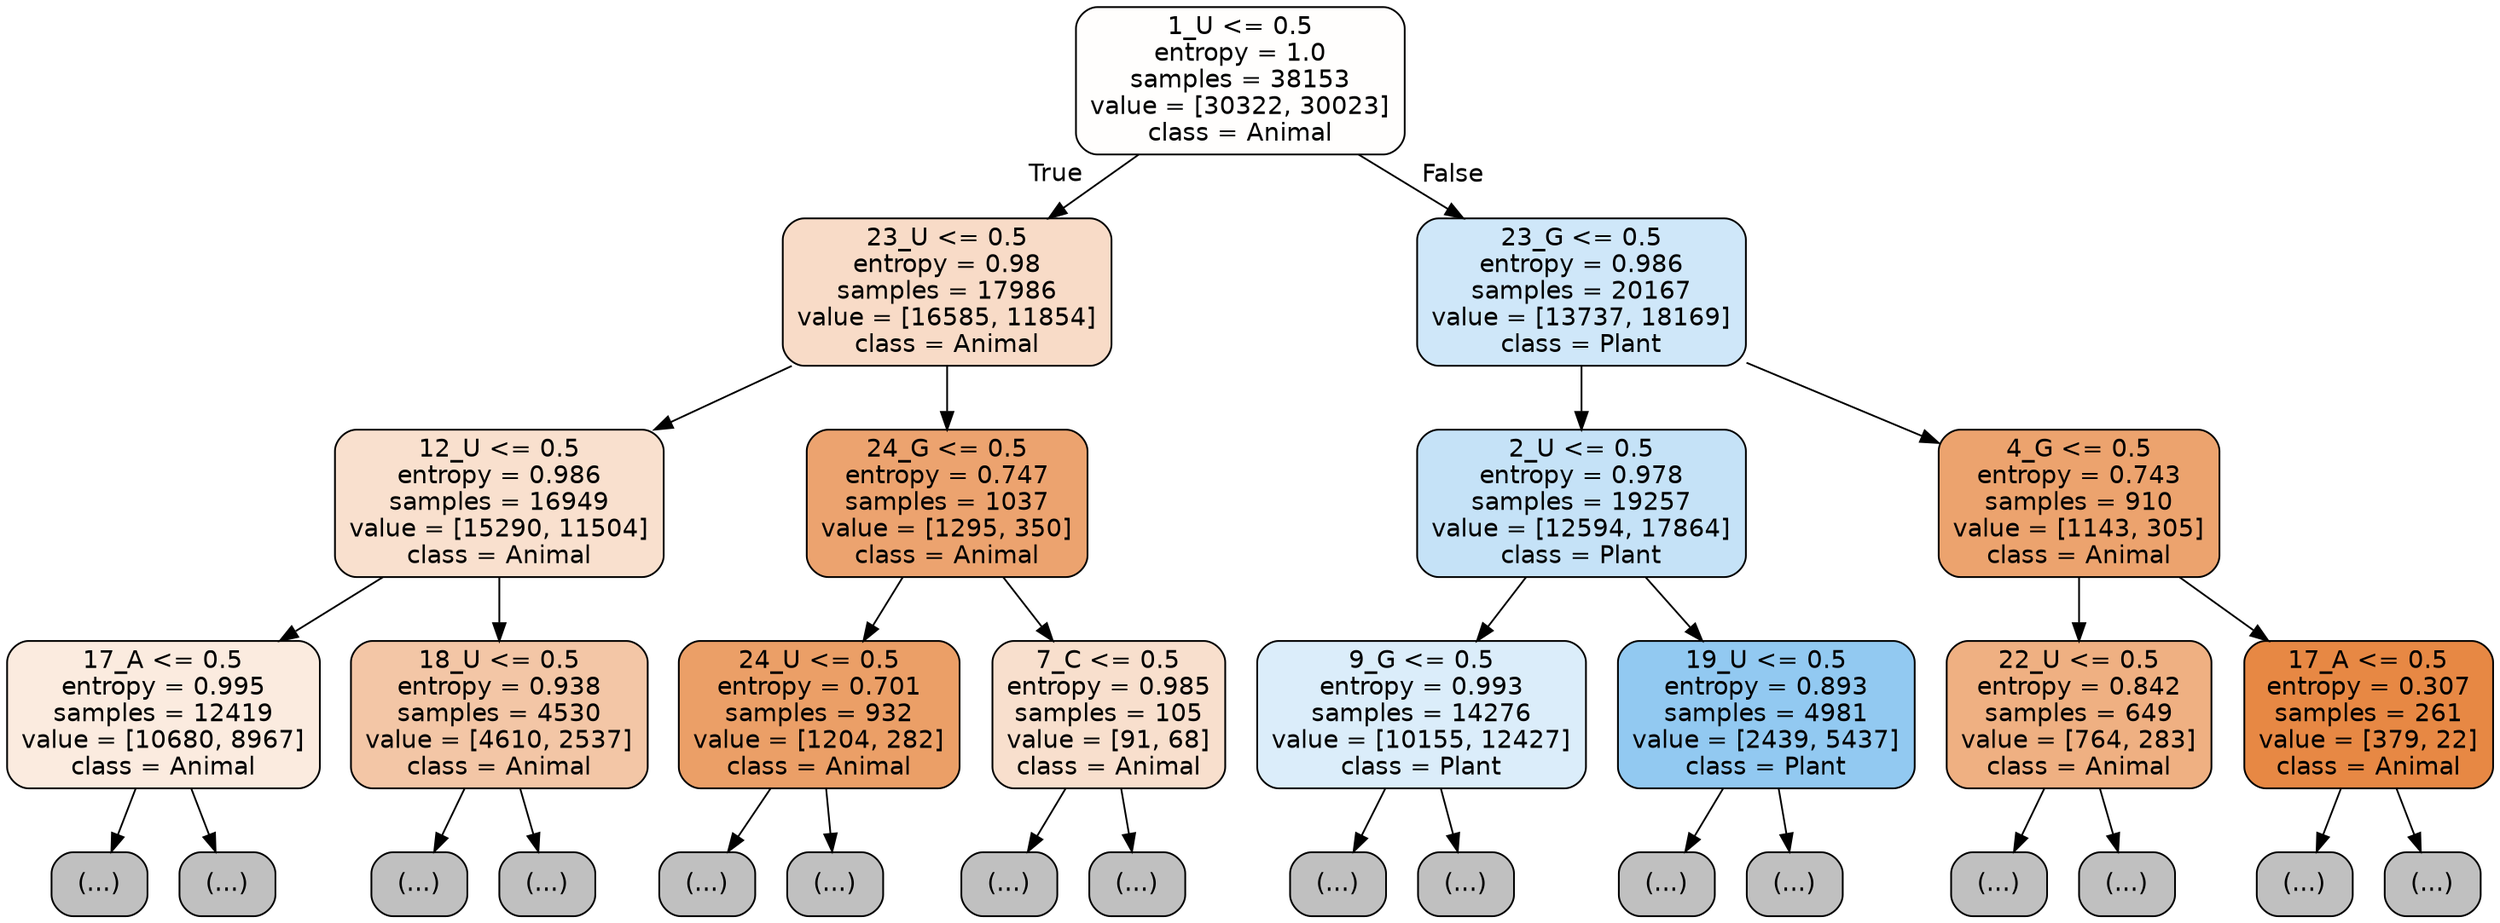 digraph Tree {
node [shape=box, style="filled, rounded", color="black", fontname="helvetica"] ;
edge [fontname="helvetica"] ;
0 [label="1_U <= 0.5\nentropy = 1.0\nsamples = 38153\nvalue = [30322, 30023]\nclass = Animal", fillcolor="#fffefd"] ;
1 [label="23_U <= 0.5\nentropy = 0.98\nsamples = 17986\nvalue = [16585, 11854]\nclass = Animal", fillcolor="#f8dbc7"] ;
0 -> 1 [labeldistance=2.5, labelangle=45, headlabel="True"] ;
2 [label="12_U <= 0.5\nentropy = 0.986\nsamples = 16949\nvalue = [15290, 11504]\nclass = Animal", fillcolor="#f9e0ce"] ;
1 -> 2 ;
3 [label="17_A <= 0.5\nentropy = 0.995\nsamples = 12419\nvalue = [10680, 8967]\nclass = Animal", fillcolor="#fbebdf"] ;
2 -> 3 ;
4 [label="(...)", fillcolor="#C0C0C0"] ;
3 -> 4 ;
5197 [label="(...)", fillcolor="#C0C0C0"] ;
3 -> 5197 ;
6714 [label="18_U <= 0.5\nentropy = 0.938\nsamples = 4530\nvalue = [4610, 2537]\nclass = Animal", fillcolor="#f3c6a6"] ;
2 -> 6714 ;
6715 [label="(...)", fillcolor="#C0C0C0"] ;
6714 -> 6715 ;
8582 [label="(...)", fillcolor="#C0C0C0"] ;
6714 -> 8582 ;
9285 [label="24_G <= 0.5\nentropy = 0.747\nsamples = 1037\nvalue = [1295, 350]\nclass = Animal", fillcolor="#eca36f"] ;
1 -> 9285 ;
9286 [label="24_U <= 0.5\nentropy = 0.701\nsamples = 932\nvalue = [1204, 282]\nclass = Animal", fillcolor="#eb9f67"] ;
9285 -> 9286 ;
9287 [label="(...)", fillcolor="#C0C0C0"] ;
9286 -> 9287 ;
9598 [label="(...)", fillcolor="#C0C0C0"] ;
9286 -> 9598 ;
9663 [label="7_C <= 0.5\nentropy = 0.985\nsamples = 105\nvalue = [91, 68]\nclass = Animal", fillcolor="#f8dfcd"] ;
9285 -> 9663 ;
9664 [label="(...)", fillcolor="#C0C0C0"] ;
9663 -> 9664 ;
9703 [label="(...)", fillcolor="#C0C0C0"] ;
9663 -> 9703 ;
9724 [label="23_G <= 0.5\nentropy = 0.986\nsamples = 20167\nvalue = [13737, 18169]\nclass = Plant", fillcolor="#cfe7f9"] ;
0 -> 9724 [labeldistance=2.5, labelangle=-45, headlabel="False"] ;
9725 [label="2_U <= 0.5\nentropy = 0.978\nsamples = 19257\nvalue = [12594, 17864]\nclass = Plant", fillcolor="#c5e2f7"] ;
9724 -> 9725 ;
9726 [label="9_G <= 0.5\nentropy = 0.993\nsamples = 14276\nvalue = [10155, 12427]\nclass = Plant", fillcolor="#dbedfa"] ;
9725 -> 9726 ;
9727 [label="(...)", fillcolor="#C0C0C0"] ;
9726 -> 9727 ;
13514 [label="(...)", fillcolor="#C0C0C0"] ;
9726 -> 13514 ;
14833 [label="19_U <= 0.5\nentropy = 0.893\nsamples = 4981\nvalue = [2439, 5437]\nclass = Plant", fillcolor="#92c9f1"] ;
9725 -> 14833 ;
14834 [label="(...)", fillcolor="#C0C0C0"] ;
14833 -> 14834 ;
16259 [label="(...)", fillcolor="#C0C0C0"] ;
14833 -> 16259 ;
16722 [label="4_G <= 0.5\nentropy = 0.743\nsamples = 910\nvalue = [1143, 305]\nclass = Animal", fillcolor="#eca36e"] ;
9724 -> 16722 ;
16723 [label="22_U <= 0.5\nentropy = 0.842\nsamples = 649\nvalue = [764, 283]\nclass = Animal", fillcolor="#efb082"] ;
16722 -> 16723 ;
16724 [label="(...)", fillcolor="#C0C0C0"] ;
16723 -> 16724 ;
16869 [label="(...)", fillcolor="#C0C0C0"] ;
16723 -> 16869 ;
16920 [label="17_A <= 0.5\nentropy = 0.307\nsamples = 261\nvalue = [379, 22]\nclass = Animal", fillcolor="#e78844"] ;
16722 -> 16920 ;
16921 [label="(...)", fillcolor="#C0C0C0"] ;
16920 -> 16921 ;
16940 [label="(...)", fillcolor="#C0C0C0"] ;
16920 -> 16940 ;
}